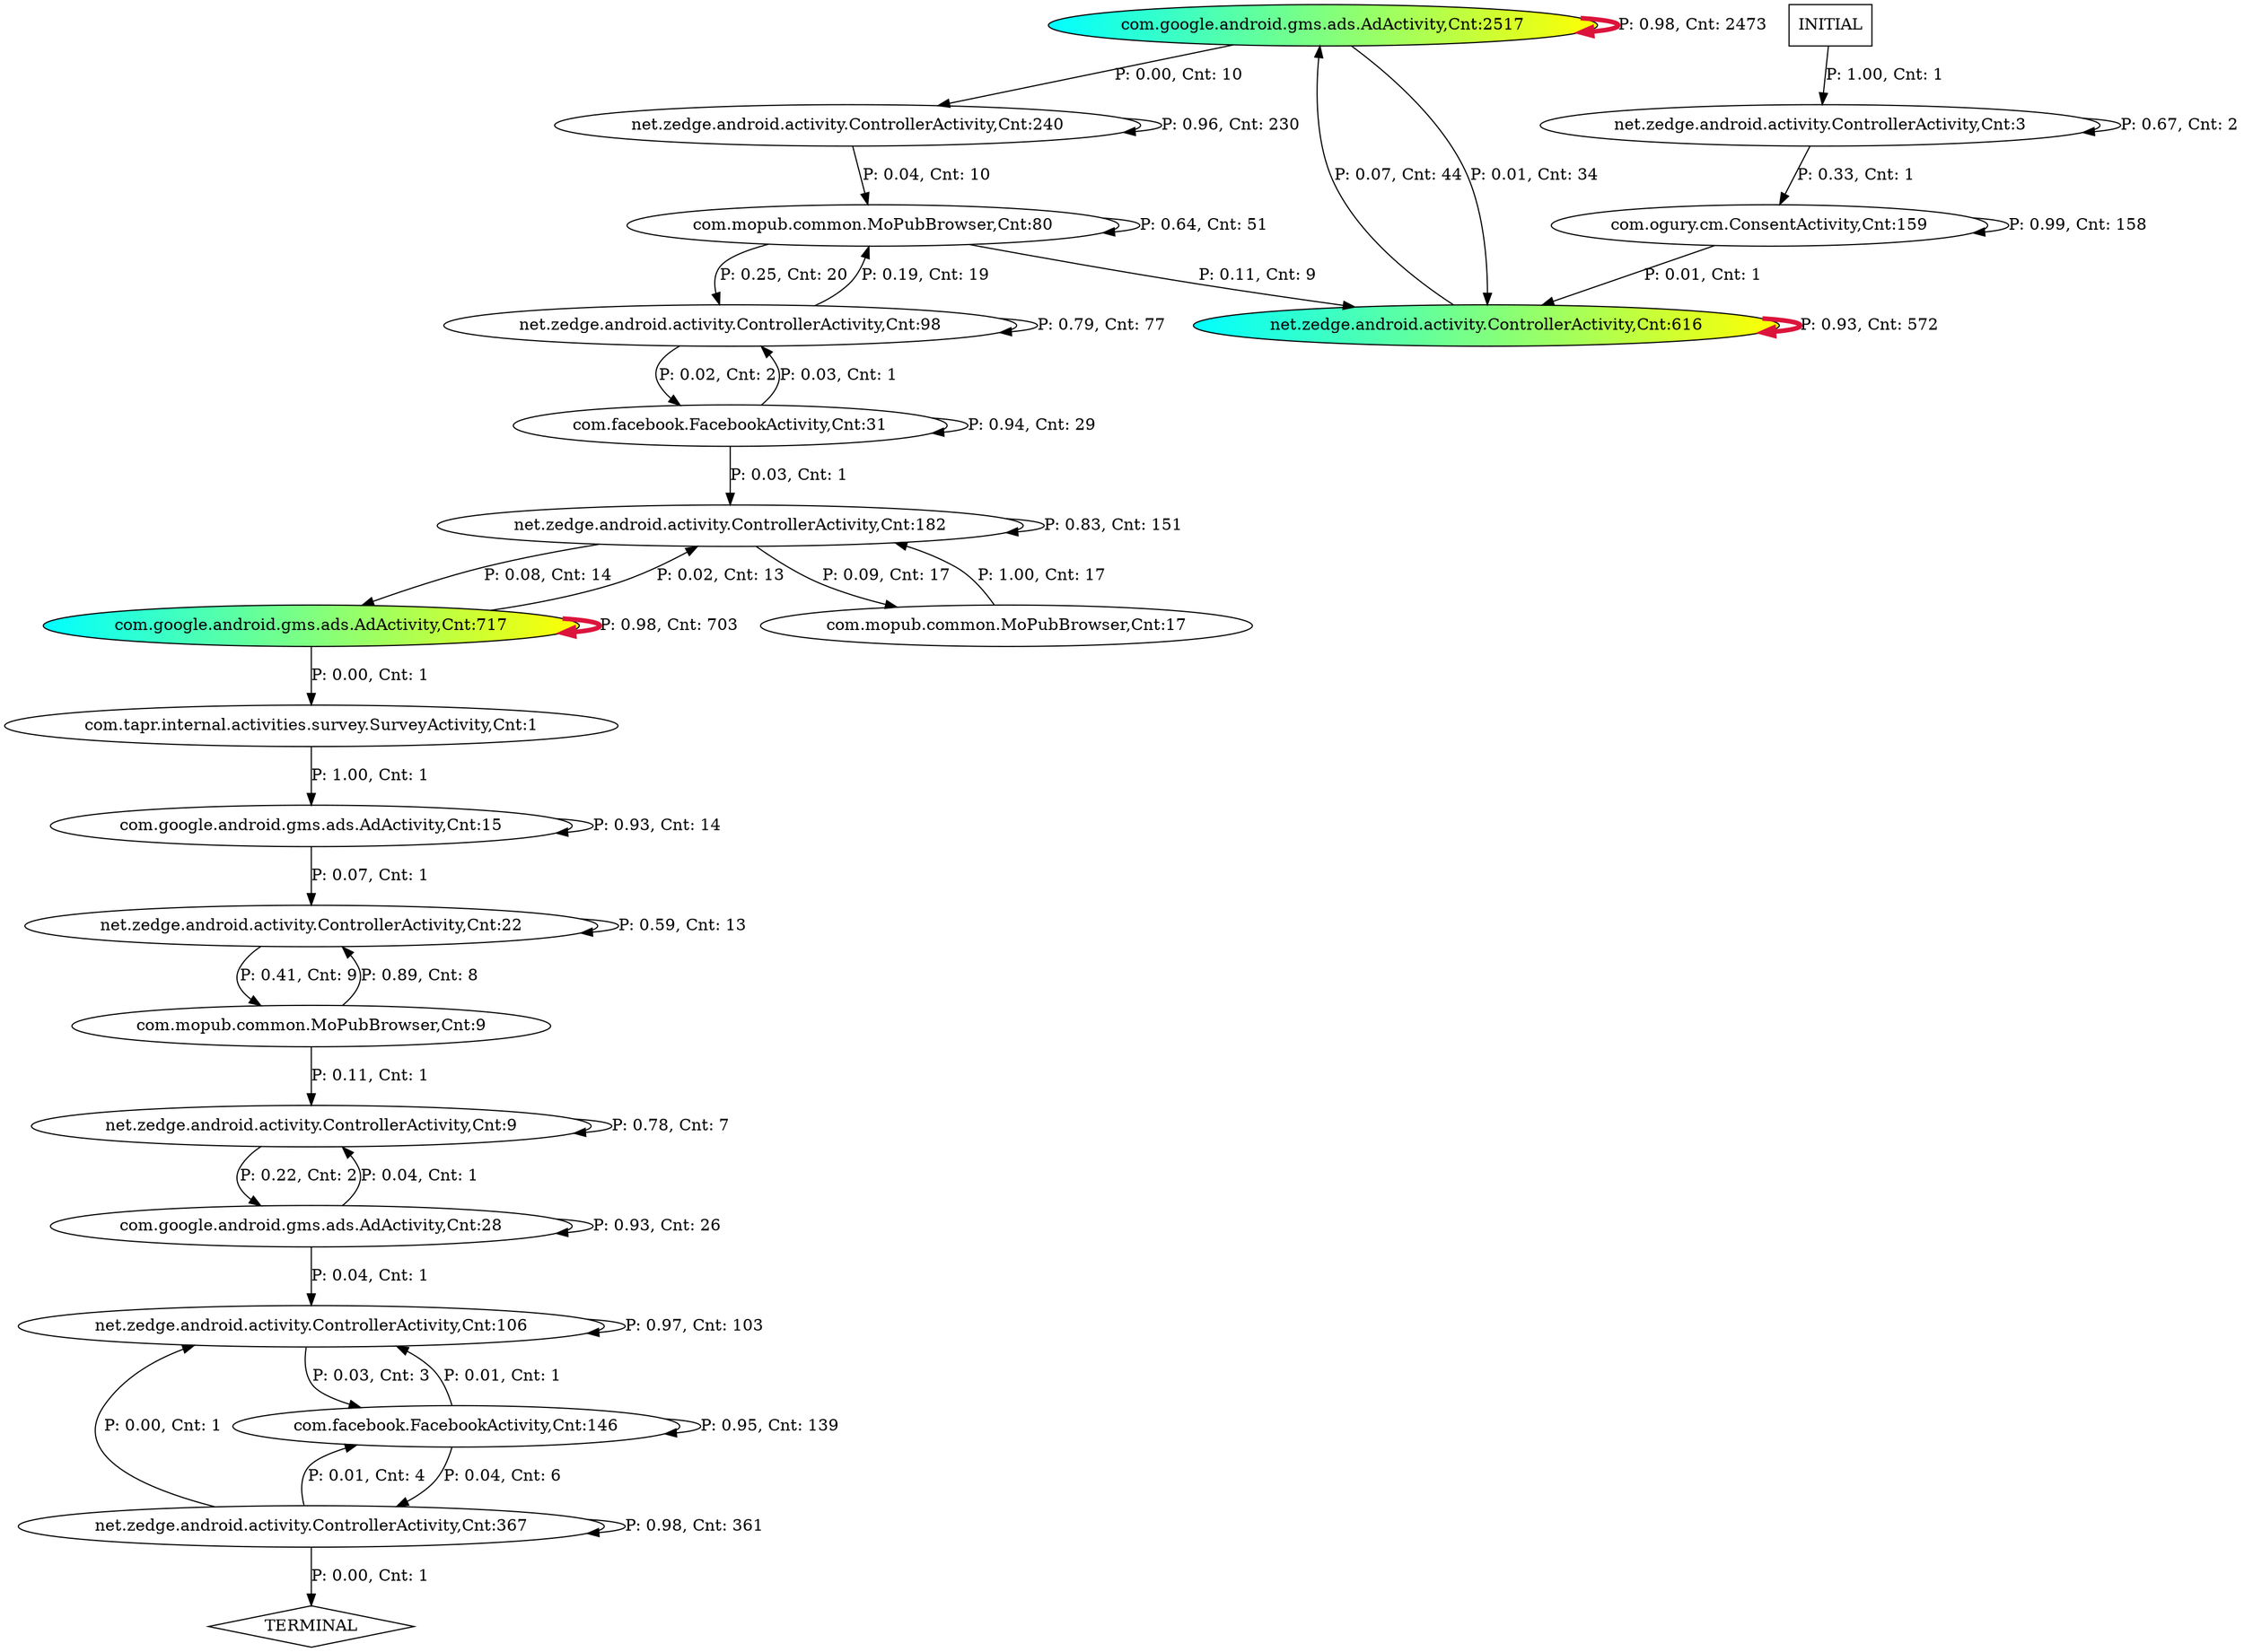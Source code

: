 digraph G {
  5 [label="com.google.android.gms.ads.AdActivity,Cnt:2517", fillcolor="cyan:yellow", style="filled"];
  4 [label="com.google.android.gms.ads.AdActivity,Cnt:717", fillcolor="cyan:yellow", style="filled"];
  13 [label="net.zedge.android.activity.ControllerActivity,Cnt:616", fillcolor="cyan:yellow", style="filled"];
  19 [label="net.zedge.android.activity.ControllerActivity,Cnt:367"];
  15 [label="net.zedge.android.activity.ControllerActivity,Cnt:240"];
  18 [label="net.zedge.android.activity.ControllerActivity,Cnt:182"];
  9 [label="com.ogury.cm.ConsentActivity,Cnt:159"];
  1 [label="com.facebook.FacebookActivity,Cnt:146"];
  11 [label="net.zedge.android.activity.ControllerActivity,Cnt:106"];
  17 [label="net.zedge.android.activity.ControllerActivity,Cnt:98"];
  8 [label="com.mopub.common.MoPubBrowser,Cnt:80"];
  0 [label="com.facebook.FacebookActivity,Cnt:31"];
  3 [label="com.google.android.gms.ads.AdActivity,Cnt:28"];
  14 [label="net.zedge.android.activity.ControllerActivity,Cnt:22"];
  6 [label="com.mopub.common.MoPubBrowser,Cnt:17"];
  2 [label="com.google.android.gms.ads.AdActivity,Cnt:15"];
  7 [label="com.mopub.common.MoPubBrowser,Cnt:9"];
  12 [label="net.zedge.android.activity.ControllerActivity,Cnt:9"];
  16 [label="net.zedge.android.activity.ControllerActivity,Cnt:3"];
  10 [label="com.tapr.internal.activities.survey.SurveyActivity,Cnt:1"];
  20 [label="TERMINAL",shape=diamond];
  21 [label="INITIAL",shape=box];
5->5 [label="P: 0.98, Cnt: 2473", color="crimson", penwidth=4];
4->4 [label="P: 0.98, Cnt: 703", color="crimson", penwidth=4];
13->13 [label="P: 0.93, Cnt: 572", color="crimson", penwidth=4];
19->19 [label="P: 0.98, Cnt: 361"];
15->15 [label="P: 0.96, Cnt: 230"];
9->9 [label="P: 0.99, Cnt: 158"];
18->18 [label="P: 0.83, Cnt: 151"];
1->1 [label="P: 0.95, Cnt: 139"];
11->11 [label="P: 0.97, Cnt: 103"];
17->17 [label="P: 0.79, Cnt: 77"];
8->8 [label="P: 0.64, Cnt: 51"];
13->5 [label="P: 0.07, Cnt: 44"];
5->13 [label="P: 0.01, Cnt: 34"];
0->0 [label="P: 0.94, Cnt: 29"];
3->3 [label="P: 0.93, Cnt: 26"];
8->17 [label="P: 0.25, Cnt: 20"];
17->8 [label="P: 0.19, Cnt: 19"];
6->18 [label="P: 1.00, Cnt: 17"];
18->6 [label="P: 0.09, Cnt: 17"];
2->2 [label="P: 0.93, Cnt: 14"];
18->4 [label="P: 0.08, Cnt: 14"];
4->18 [label="P: 0.02, Cnt: 13"];
14->14 [label="P: 0.59, Cnt: 13"];
5->15 [label="P: 0.00, Cnt: 10"];
15->8 [label="P: 0.04, Cnt: 10"];
8->13 [label="P: 0.11, Cnt: 9"];
14->7 [label="P: 0.41, Cnt: 9"];
7->14 [label="P: 0.89, Cnt: 8"];
12->12 [label="P: 0.78, Cnt: 7"];
1->19 [label="P: 0.04, Cnt: 6"];
19->1 [label="P: 0.01, Cnt: 4"];
11->1 [label="P: 0.03, Cnt: 3"];
12->3 [label="P: 0.22, Cnt: 2"];
16->16 [label="P: 0.67, Cnt: 2"];
17->0 [label="P: 0.02, Cnt: 2"];
0->17 [label="P: 0.03, Cnt: 1"];
0->18 [label="P: 0.03, Cnt: 1"];
1->11 [label="P: 0.01, Cnt: 1"];
2->14 [label="P: 0.07, Cnt: 1"];
3->12 [label="P: 0.04, Cnt: 1"];
3->11 [label="P: 0.04, Cnt: 1"];
4->10 [label="P: 0.00, Cnt: 1"];
7->12 [label="P: 0.11, Cnt: 1"];
9->13 [label="P: 0.01, Cnt: 1"];
10->2 [label="P: 1.00, Cnt: 1"];
16->9 [label="P: 0.33, Cnt: 1"];
19->11 [label="P: 0.00, Cnt: 1"];
19->20 [label="P: 0.00, Cnt: 1"];
21->16 [label="P: 1.00, Cnt: 1"];
}
